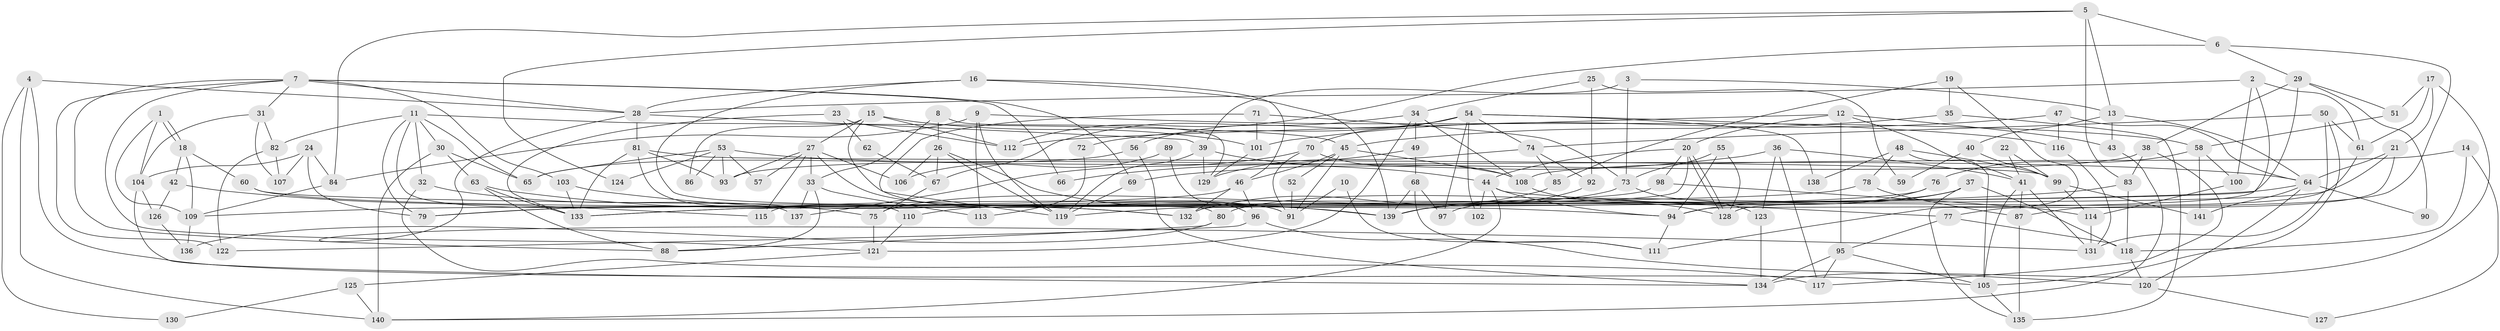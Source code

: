 // Generated by graph-tools (version 1.1) at 2025/15/03/09/25 04:15:00]
// undirected, 141 vertices, 282 edges
graph export_dot {
graph [start="1"]
  node [color=gray90,style=filled];
  1;
  2;
  3;
  4;
  5;
  6;
  7;
  8;
  9;
  10;
  11;
  12;
  13;
  14;
  15;
  16;
  17;
  18;
  19;
  20;
  21;
  22;
  23;
  24;
  25;
  26;
  27;
  28;
  29;
  30;
  31;
  32;
  33;
  34;
  35;
  36;
  37;
  38;
  39;
  40;
  41;
  42;
  43;
  44;
  45;
  46;
  47;
  48;
  49;
  50;
  51;
  52;
  53;
  54;
  55;
  56;
  57;
  58;
  59;
  60;
  61;
  62;
  63;
  64;
  65;
  66;
  67;
  68;
  69;
  70;
  71;
  72;
  73;
  74;
  75;
  76;
  77;
  78;
  79;
  80;
  81;
  82;
  83;
  84;
  85;
  86;
  87;
  88;
  89;
  90;
  91;
  92;
  93;
  94;
  95;
  96;
  97;
  98;
  99;
  100;
  101;
  102;
  103;
  104;
  105;
  106;
  107;
  108;
  109;
  110;
  111;
  112;
  113;
  114;
  115;
  116;
  117;
  118;
  119;
  120;
  121;
  122;
  123;
  124;
  125;
  126;
  127;
  128;
  129;
  130;
  131;
  132;
  133;
  134;
  135;
  136;
  137;
  138;
  139;
  140;
  141;
  1 -- 109;
  1 -- 18;
  1 -- 18;
  1 -- 104;
  2 -- 61;
  2 -- 28;
  2 -- 94;
  2 -- 100;
  3 -- 73;
  3 -- 39;
  3 -- 13;
  4 -- 140;
  4 -- 105;
  4 -- 28;
  4 -- 130;
  5 -- 13;
  5 -- 83;
  5 -- 6;
  5 -- 84;
  5 -- 124;
  6 -- 29;
  6 -- 87;
  6 -- 112;
  7 -- 31;
  7 -- 69;
  7 -- 28;
  7 -- 66;
  7 -- 88;
  7 -- 103;
  7 -- 121;
  7 -- 122;
  8 -- 129;
  8 -- 26;
  8 -- 33;
  9 -- 84;
  9 -- 58;
  9 -- 113;
  9 -- 119;
  10 -- 111;
  10 -- 91;
  11 -- 45;
  11 -- 79;
  11 -- 30;
  11 -- 32;
  11 -- 65;
  11 -- 82;
  11 -- 137;
  12 -- 95;
  12 -- 20;
  12 -- 41;
  12 -- 43;
  12 -- 112;
  13 -- 43;
  13 -- 40;
  13 -- 64;
  14 -- 108;
  14 -- 118;
  14 -- 127;
  15 -- 112;
  15 -- 27;
  15 -- 86;
  15 -- 91;
  15 -- 101;
  16 -- 28;
  16 -- 46;
  16 -- 80;
  16 -- 139;
  17 -- 51;
  17 -- 134;
  17 -- 21;
  17 -- 61;
  18 -- 60;
  18 -- 42;
  18 -- 109;
  19 -- 35;
  19 -- 85;
  19 -- 111;
  20 -- 44;
  20 -- 128;
  20 -- 128;
  20 -- 98;
  20 -- 132;
  21 -- 115;
  21 -- 64;
  21 -- 77;
  22 -- 41;
  22 -- 99;
  23 -- 112;
  23 -- 133;
  23 -- 62;
  24 -- 104;
  24 -- 84;
  24 -- 79;
  24 -- 107;
  25 -- 34;
  25 -- 92;
  25 -- 59;
  26 -- 139;
  26 -- 119;
  26 -- 67;
  26 -- 106;
  27 -- 33;
  27 -- 91;
  27 -- 57;
  27 -- 93;
  27 -- 106;
  27 -- 115;
  28 -- 39;
  28 -- 81;
  28 -- 131;
  29 -- 38;
  29 -- 133;
  29 -- 51;
  29 -- 90;
  30 -- 65;
  30 -- 63;
  30 -- 140;
  31 -- 107;
  31 -- 104;
  31 -- 82;
  32 -- 117;
  32 -- 75;
  33 -- 88;
  33 -- 113;
  33 -- 137;
  34 -- 67;
  34 -- 121;
  34 -- 49;
  34 -- 108;
  35 -- 135;
  35 -- 45;
  36 -- 41;
  36 -- 117;
  36 -- 69;
  36 -- 123;
  37 -- 135;
  37 -- 139;
  37 -- 80;
  37 -- 97;
  37 -- 118;
  38 -- 93;
  38 -- 83;
  38 -- 117;
  39 -- 129;
  39 -- 44;
  39 -- 119;
  40 -- 99;
  40 -- 59;
  41 -- 131;
  41 -- 87;
  41 -- 105;
  42 -- 126;
  42 -- 115;
  43 -- 140;
  44 -- 94;
  44 -- 77;
  44 -- 102;
  44 -- 140;
  45 -- 46;
  45 -- 108;
  45 -- 52;
  45 -- 91;
  46 -- 132;
  46 -- 96;
  46 -- 79;
  47 -- 64;
  47 -- 101;
  47 -- 116;
  48 -- 78;
  48 -- 105;
  48 -- 99;
  48 -- 138;
  49 -- 68;
  49 -- 66;
  50 -- 61;
  50 -- 131;
  50 -- 74;
  50 -- 105;
  51 -- 58;
  52 -- 91;
  53 -- 64;
  53 -- 93;
  53 -- 57;
  53 -- 65;
  53 -- 86;
  53 -- 124;
  54 -- 70;
  54 -- 97;
  54 -- 56;
  54 -- 72;
  54 -- 74;
  54 -- 102;
  54 -- 116;
  54 -- 138;
  55 -- 94;
  55 -- 128;
  55 -- 73;
  56 -- 65;
  56 -- 134;
  58 -- 100;
  58 -- 141;
  58 -- 76;
  60 -- 132;
  60 -- 94;
  61 -- 128;
  62 -- 67;
  63 -- 88;
  63 -- 132;
  63 -- 133;
  64 -- 90;
  64 -- 109;
  64 -- 120;
  64 -- 141;
  67 -- 75;
  68 -- 139;
  68 -- 111;
  68 -- 97;
  69 -- 119;
  70 -- 137;
  70 -- 91;
  70 -- 108;
  71 -- 119;
  71 -- 73;
  71 -- 101;
  72 -- 113;
  73 -- 123;
  73 -- 75;
  74 -- 85;
  74 -- 92;
  74 -- 129;
  75 -- 121;
  76 -- 119;
  76 -- 94;
  77 -- 95;
  77 -- 118;
  78 -- 87;
  78 -- 79;
  80 -- 88;
  80 -- 136;
  81 -- 99;
  81 -- 93;
  81 -- 110;
  81 -- 133;
  82 -- 107;
  82 -- 122;
  83 -- 118;
  83 -- 133;
  84 -- 109;
  85 -- 132;
  87 -- 135;
  89 -- 106;
  89 -- 96;
  92 -- 139;
  94 -- 111;
  95 -- 105;
  95 -- 117;
  95 -- 134;
  96 -- 120;
  96 -- 122;
  98 -- 110;
  98 -- 114;
  99 -- 114;
  99 -- 141;
  100 -- 114;
  101 -- 129;
  103 -- 133;
  103 -- 139;
  104 -- 134;
  104 -- 126;
  105 -- 135;
  108 -- 128;
  109 -- 136;
  110 -- 121;
  114 -- 131;
  116 -- 131;
  118 -- 120;
  120 -- 127;
  121 -- 125;
  123 -- 134;
  125 -- 140;
  125 -- 130;
  126 -- 136;
}
